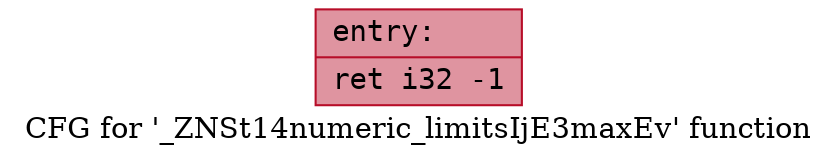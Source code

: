 digraph "CFG for '_ZNSt14numeric_limitsIjE3maxEv' function" {
	label="CFG for '_ZNSt14numeric_limitsIjE3maxEv' function";

	Node0x55fec2fe8800 [shape=record,color="#b70d28ff", style=filled, fillcolor="#b70d2870" fontname="Courier",label="{entry:\l|  ret i32 -1\l}"];
}
